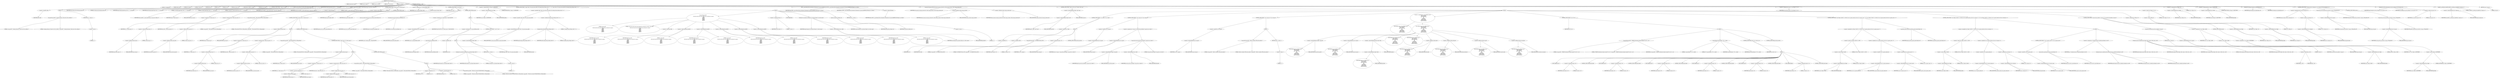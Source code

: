digraph hostapd_notif_assoc {  
"1000111" [label = "(METHOD,hostapd_notif_assoc)" ]
"1000112" [label = "(PARAM,hostapd_data *hapd)" ]
"1000113" [label = "(PARAM,const u8 *addr)" ]
"1000114" [label = "(PARAM,const u8 *req_ies)" ]
"1000115" [label = "(PARAM,size_t req_ies_len)" ]
"1000116" [label = "(PARAM,int reassoc)" ]
"1000117" [label = "(BLOCK,,)" ]
"1000118" [label = "(LOCAL,v6: unsigned int)" ]
"1000119" [label = "(LOCAL,reason: u16)" ]
"1000120" [label = "(LOCAL,sta: sta_info *)" ]
"1000121" [label = "(LOCAL,ie: const u8 *)" ]
"1000122" [label = "(LOCAL,ielen: int)" ]
"1000123" [label = "(LOCAL,p: u8 *)" ]
"1000124" [label = "(LOCAL,res: int)" ]
"1000125" [label = "(LOCAL,new_assoc: int)" ]
"1000126" [label = "(LOCAL,elems: ieee802_11_elems)" ]
"1000127" [label = "(LOCAL,buf: u8 [ 1064 ])" ]
"1000128" [label = "(CONTROL_STRUCTURE,if ( !addr ),if ( !addr ))" ]
"1000129" [label = "(<operator>.logicalNot,!addr)" ]
"1000130" [label = "(IDENTIFIER,addr,!addr)" ]
"1000131" [label = "(BLOCK,,)" ]
"1000132" [label = "(wpa_printf,wpa_printf(2, \"hostapd_notif_assoc: Skip event with no address\"))" ]
"1000133" [label = "(LITERAL,2,wpa_printf(2, \"hostapd_notif_assoc: Skip event with no address\"))" ]
"1000134" [label = "(LITERAL,\"hostapd_notif_assoc: Skip event with no address\",wpa_printf(2, \"hostapd_notif_assoc: Skip event with no address\"))" ]
"1000135" [label = "(RETURN,return -1;,return -1;)" ]
"1000136" [label = "(<operator>.minus,-1)" ]
"1000137" [label = "(LITERAL,1,-1)" ]
"1000138" [label = "(random_add_randomness,random_add_randomness(addr, 6u))" ]
"1000139" [label = "(IDENTIFIER,addr,random_add_randomness(addr, 6u))" ]
"1000140" [label = "(LITERAL,6u,random_add_randomness(addr, 6u))" ]
"1000141" [label = "(hostapd_logger,hostapd_logger(hapd, addr, 1u, 2, \"associated\"))" ]
"1000142" [label = "(IDENTIFIER,hapd,hostapd_logger(hapd, addr, 1u, 2, \"associated\"))" ]
"1000143" [label = "(IDENTIFIER,addr,hostapd_logger(hapd, addr, 1u, 2, \"associated\"))" ]
"1000144" [label = "(LITERAL,1u,hostapd_logger(hapd, addr, 1u, 2, \"associated\"))" ]
"1000145" [label = "(LITERAL,2,hostapd_logger(hapd, addr, 1u, 2, \"associated\"))" ]
"1000146" [label = "(LITERAL,\"associated\",hostapd_logger(hapd, addr, 1u, 2, \"associated\"))" ]
"1000147" [label = "(ieee802_11_parse_elems,ieee802_11_parse_elems(req_ies, req_ies_len, &elems, 0))" ]
"1000148" [label = "(IDENTIFIER,req_ies,ieee802_11_parse_elems(req_ies, req_ies_len, &elems, 0))" ]
"1000149" [label = "(IDENTIFIER,req_ies_len,ieee802_11_parse_elems(req_ies, req_ies_len, &elems, 0))" ]
"1000150" [label = "(<operator>.addressOf,&elems)" ]
"1000151" [label = "(IDENTIFIER,elems,ieee802_11_parse_elems(req_ies, req_ies_len, &elems, 0))" ]
"1000152" [label = "(LITERAL,0,ieee802_11_parse_elems(req_ies, req_ies_len, &elems, 0))" ]
"1000153" [label = "(CONTROL_STRUCTURE,if ( elems.wps_ie ),if ( elems.wps_ie ))" ]
"1000154" [label = "(<operator>.fieldAccess,elems.wps_ie)" ]
"1000155" [label = "(IDENTIFIER,elems,if ( elems.wps_ie ))" ]
"1000156" [label = "(FIELD_IDENTIFIER,wps_ie,wps_ie)" ]
"1000157" [label = "(BLOCK,,)" ]
"1000158" [label = "(<operator>.assignment,ie = elems.wps_ie - 2)" ]
"1000159" [label = "(IDENTIFIER,ie,ie = elems.wps_ie - 2)" ]
"1000160" [label = "(<operator>.subtraction,elems.wps_ie - 2)" ]
"1000161" [label = "(<operator>.fieldAccess,elems.wps_ie)" ]
"1000162" [label = "(IDENTIFIER,elems,elems.wps_ie - 2)" ]
"1000163" [label = "(FIELD_IDENTIFIER,wps_ie,wps_ie)" ]
"1000164" [label = "(LITERAL,2,elems.wps_ie - 2)" ]
"1000165" [label = "(<operator>.assignment,ielen = elems.wps_ie_len + 2)" ]
"1000166" [label = "(IDENTIFIER,ielen,ielen = elems.wps_ie_len + 2)" ]
"1000167" [label = "(<operator>.addition,elems.wps_ie_len + 2)" ]
"1000168" [label = "(<operator>.fieldAccess,elems.wps_ie_len)" ]
"1000169" [label = "(IDENTIFIER,elems,elems.wps_ie_len + 2)" ]
"1000170" [label = "(FIELD_IDENTIFIER,wps_ie_len,wps_ie_len)" ]
"1000171" [label = "(LITERAL,2,elems.wps_ie_len + 2)" ]
"1000172" [label = "(wpa_printf,wpa_printf(2, \"STA included WPS IE in (Re)AssocReq\"))" ]
"1000173" [label = "(LITERAL,2,wpa_printf(2, \"STA included WPS IE in (Re)AssocReq\"))" ]
"1000174" [label = "(LITERAL,\"STA included WPS IE in (Re)AssocReq\",wpa_printf(2, \"STA included WPS IE in (Re)AssocReq\"))" ]
"1000175" [label = "(CONTROL_STRUCTURE,else,else)" ]
"1000176" [label = "(CONTROL_STRUCTURE,if ( elems.rsn_ie ),if ( elems.rsn_ie ))" ]
"1000177" [label = "(<operator>.fieldAccess,elems.rsn_ie)" ]
"1000178" [label = "(IDENTIFIER,elems,if ( elems.rsn_ie ))" ]
"1000179" [label = "(FIELD_IDENTIFIER,rsn_ie,rsn_ie)" ]
"1000180" [label = "(BLOCK,,)" ]
"1000181" [label = "(<operator>.assignment,ie = elems.rsn_ie - 2)" ]
"1000182" [label = "(IDENTIFIER,ie,ie = elems.rsn_ie - 2)" ]
"1000183" [label = "(<operator>.subtraction,elems.rsn_ie - 2)" ]
"1000184" [label = "(<operator>.fieldAccess,elems.rsn_ie)" ]
"1000185" [label = "(IDENTIFIER,elems,elems.rsn_ie - 2)" ]
"1000186" [label = "(FIELD_IDENTIFIER,rsn_ie,rsn_ie)" ]
"1000187" [label = "(LITERAL,2,elems.rsn_ie - 2)" ]
"1000188" [label = "(<operator>.assignment,ielen = elems.rsn_ie_len + 2)" ]
"1000189" [label = "(IDENTIFIER,ielen,ielen = elems.rsn_ie_len + 2)" ]
"1000190" [label = "(<operator>.addition,elems.rsn_ie_len + 2)" ]
"1000191" [label = "(<operator>.fieldAccess,elems.rsn_ie_len)" ]
"1000192" [label = "(IDENTIFIER,elems,elems.rsn_ie_len + 2)" ]
"1000193" [label = "(FIELD_IDENTIFIER,rsn_ie_len,rsn_ie_len)" ]
"1000194" [label = "(LITERAL,2,elems.rsn_ie_len + 2)" ]
"1000195" [label = "(wpa_printf,wpa_printf(2, \"STA included RSN IE in (Re)AssocReq\"))" ]
"1000196" [label = "(LITERAL,2,wpa_printf(2, \"STA included RSN IE in (Re)AssocReq\"))" ]
"1000197" [label = "(LITERAL,\"STA included RSN IE in (Re)AssocReq\",wpa_printf(2, \"STA included RSN IE in (Re)AssocReq\"))" ]
"1000198" [label = "(CONTROL_STRUCTURE,else,else)" ]
"1000199" [label = "(CONTROL_STRUCTURE,if ( elems.wpa_ie ),if ( elems.wpa_ie ))" ]
"1000200" [label = "(<operator>.fieldAccess,elems.wpa_ie)" ]
"1000201" [label = "(IDENTIFIER,elems,if ( elems.wpa_ie ))" ]
"1000202" [label = "(FIELD_IDENTIFIER,wpa_ie,wpa_ie)" ]
"1000203" [label = "(BLOCK,,)" ]
"1000204" [label = "(<operator>.assignment,ie = elems.wpa_ie - 2)" ]
"1000205" [label = "(IDENTIFIER,ie,ie = elems.wpa_ie - 2)" ]
"1000206" [label = "(<operator>.subtraction,elems.wpa_ie - 2)" ]
"1000207" [label = "(<operator>.fieldAccess,elems.wpa_ie)" ]
"1000208" [label = "(IDENTIFIER,elems,elems.wpa_ie - 2)" ]
"1000209" [label = "(FIELD_IDENTIFIER,wpa_ie,wpa_ie)" ]
"1000210" [label = "(LITERAL,2,elems.wpa_ie - 2)" ]
"1000211" [label = "(<operator>.assignment,ielen = elems.wpa_ie_len + 2)" ]
"1000212" [label = "(IDENTIFIER,ielen,ielen = elems.wpa_ie_len + 2)" ]
"1000213" [label = "(<operator>.addition,elems.wpa_ie_len + 2)" ]
"1000214" [label = "(<operator>.fieldAccess,elems.wpa_ie_len)" ]
"1000215" [label = "(IDENTIFIER,elems,elems.wpa_ie_len + 2)" ]
"1000216" [label = "(FIELD_IDENTIFIER,wpa_ie_len,wpa_ie_len)" ]
"1000217" [label = "(LITERAL,2,elems.wpa_ie_len + 2)" ]
"1000218" [label = "(wpa_printf,wpa_printf(2, \"STA included WPA IE in (Re)AssocReq\"))" ]
"1000219" [label = "(LITERAL,2,wpa_printf(2, \"STA included WPA IE in (Re)AssocReq\"))" ]
"1000220" [label = "(LITERAL,\"STA included WPA IE in (Re)AssocReq\",wpa_printf(2, \"STA included WPA IE in (Re)AssocReq\"))" ]
"1000221" [label = "(CONTROL_STRUCTURE,else,else)" ]
"1000222" [label = "(BLOCK,,)" ]
"1000223" [label = "(<operator>.assignment,ie = 0)" ]
"1000224" [label = "(IDENTIFIER,ie,ie = 0)" ]
"1000225" [label = "(LITERAL,0,ie = 0)" ]
"1000226" [label = "(<operator>.assignment,ielen = 0)" ]
"1000227" [label = "(IDENTIFIER,ielen,ielen = 0)" ]
"1000228" [label = "(LITERAL,0,ielen = 0)" ]
"1000229" [label = "(wpa_printf,wpa_printf(2, \"STA did not include WPS/RSN/WPA IE in (Re)AssocReq\"))" ]
"1000230" [label = "(LITERAL,2,wpa_printf(2, \"STA did not include WPS/RSN/WPA IE in (Re)AssocReq\"))" ]
"1000231" [label = "(LITERAL,\"STA did not include WPS/RSN/WPA IE in (Re)AssocReq\",wpa_printf(2, \"STA did not include WPS/RSN/WPA IE in (Re)AssocReq\"))" ]
"1000232" [label = "(<operator>.assignment,sta = ap_get_sta(hapd, addr))" ]
"1000233" [label = "(IDENTIFIER,sta,sta = ap_get_sta(hapd, addr))" ]
"1000234" [label = "(ap_get_sta,ap_get_sta(hapd, addr))" ]
"1000235" [label = "(IDENTIFIER,hapd,ap_get_sta(hapd, addr))" ]
"1000236" [label = "(IDENTIFIER,addr,ap_get_sta(hapd, addr))" ]
"1000237" [label = "(CONTROL_STRUCTURE,if ( sta ),if ( sta ))" ]
"1000238" [label = "(IDENTIFIER,sta,if ( sta ))" ]
"1000239" [label = "(BLOCK,,)" ]
"1000240" [label = "(ap_sta_no_session_timeout,ap_sta_no_session_timeout(hapd, sta))" ]
"1000241" [label = "(IDENTIFIER,hapd,ap_sta_no_session_timeout(hapd, sta))" ]
"1000242" [label = "(IDENTIFIER,sta,ap_sta_no_session_timeout(hapd, sta))" ]
"1000243" [label = "(accounting_sta_stop,accounting_sta_stop(hapd, sta))" ]
"1000244" [label = "(IDENTIFIER,hapd,accounting_sta_stop(hapd, sta))" ]
"1000245" [label = "(IDENTIFIER,sta,accounting_sta_stop(hapd, sta))" ]
"1000246" [label = "(<operator>.assignment,sta->timeout_next = STA_NULLFUNC)" ]
"1000247" [label = "(<operator>.indirectFieldAccess,sta->timeout_next)" ]
"1000248" [label = "(IDENTIFIER,sta,sta->timeout_next = STA_NULLFUNC)" ]
"1000249" [label = "(FIELD_IDENTIFIER,timeout_next,timeout_next)" ]
"1000250" [label = "(IDENTIFIER,STA_NULLFUNC,sta->timeout_next = STA_NULLFUNC)" ]
"1000251" [label = "(CONTROL_STRUCTURE,else,else)" ]
"1000252" [label = "(BLOCK,,)" ]
"1000253" [label = "(<operator>.assignment,sta = ap_sta_add(hapd, addr))" ]
"1000254" [label = "(IDENTIFIER,sta,sta = ap_sta_add(hapd, addr))" ]
"1000255" [label = "(ap_sta_add,ap_sta_add(hapd, addr))" ]
"1000256" [label = "(IDENTIFIER,hapd,ap_sta_add(hapd, addr))" ]
"1000257" [label = "(IDENTIFIER,addr,ap_sta_add(hapd, addr))" ]
"1000258" [label = "(CONTROL_STRUCTURE,if ( !sta ),if ( !sta ))" ]
"1000259" [label = "(<operator>.logicalNot,!sta)" ]
"1000260" [label = "(IDENTIFIER,sta,!sta)" ]
"1000261" [label = "(BLOCK,,)" ]
"1000262" [label = "(hostapd_drv_sta_disassoc,hostapd_drv_sta_disassoc(hapd, addr, 5))" ]
"1000263" [label = "(IDENTIFIER,hapd,hostapd_drv_sta_disassoc(hapd, addr, 5))" ]
"1000264" [label = "(IDENTIFIER,addr,hostapd_drv_sta_disassoc(hapd, addr, 5))" ]
"1000265" [label = "(LITERAL,5,hostapd_drv_sta_disassoc(hapd, addr, 5))" ]
"1000266" [label = "(RETURN,return -1;,return -1;)" ]
"1000267" [label = "(<operator>.minus,-1)" ]
"1000268" [label = "(LITERAL,1,-1)" ]
"1000269" [label = "(<operators>.assignmentAnd,sta->flags &= 0xFFFECFFF)" ]
"1000270" [label = "(<operator>.indirectFieldAccess,sta->flags)" ]
"1000271" [label = "(IDENTIFIER,sta,sta->flags &= 0xFFFECFFF)" ]
"1000272" [label = "(FIELD_IDENTIFIER,flags,flags)" ]
"1000273" [label = "(LITERAL,0xFFFECFFF,sta->flags &= 0xFFFECFFF)" ]
"1000274" [label = "(CONTROL_STRUCTURE,if ( !hapd->iface->drv_max_acl_mac_addrs && hostapd_check_acl(hapd, addr, 0) != 1 ),if ( !hapd->iface->drv_max_acl_mac_addrs && hostapd_check_acl(hapd, addr, 0) != 1 ))" ]
"1000275" [label = "(<operator>.logicalAnd,!hapd->iface->drv_max_acl_mac_addrs && hostapd_check_acl(hapd, addr, 0) != 1)" ]
"1000276" [label = "(<operator>.logicalNot,!hapd->iface->drv_max_acl_mac_addrs)" ]
"1000277" [label = "(<operator>.indirectFieldAccess,hapd->iface->drv_max_acl_mac_addrs)" ]
"1000278" [label = "(<operator>.indirectFieldAccess,hapd->iface)" ]
"1000279" [label = "(IDENTIFIER,hapd,!hapd->iface->drv_max_acl_mac_addrs)" ]
"1000280" [label = "(FIELD_IDENTIFIER,iface,iface)" ]
"1000281" [label = "(FIELD_IDENTIFIER,drv_max_acl_mac_addrs,drv_max_acl_mac_addrs)" ]
"1000282" [label = "(<operator>.notEquals,hostapd_check_acl(hapd, addr, 0) != 1)" ]
"1000283" [label = "(hostapd_check_acl,hostapd_check_acl(hapd, addr, 0))" ]
"1000284" [label = "(IDENTIFIER,hapd,hostapd_check_acl(hapd, addr, 0))" ]
"1000285" [label = "(IDENTIFIER,addr,hostapd_check_acl(hapd, addr, 0))" ]
"1000286" [label = "(LITERAL,0,hostapd_check_acl(hapd, addr, 0))" ]
"1000287" [label = "(LITERAL,1,hostapd_check_acl(hapd, addr, 0) != 1)" ]
"1000288" [label = "(BLOCK,,)" ]
"1000289" [label = "(wpa_printf,wpa_printf(\n      3,\n      \"STA %02x:%02x:%02x:%02x:%02x:%02x not allowed to connect\",\n      *addr,\n      addr[1],\n      addr[2],\n      addr[3],\n      addr[4],\n      addr[5]))" ]
"1000290" [label = "(LITERAL,3,wpa_printf(\n      3,\n      \"STA %02x:%02x:%02x:%02x:%02x:%02x not allowed to connect\",\n      *addr,\n      addr[1],\n      addr[2],\n      addr[3],\n      addr[4],\n      addr[5]))" ]
"1000291" [label = "(LITERAL,\"STA %02x:%02x:%02x:%02x:%02x:%02x not allowed to connect\",wpa_printf(\n      3,\n      \"STA %02x:%02x:%02x:%02x:%02x:%02x not allowed to connect\",\n      *addr,\n      addr[1],\n      addr[2],\n      addr[3],\n      addr[4],\n      addr[5]))" ]
"1000292" [label = "(<operator>.indirection,*addr)" ]
"1000293" [label = "(IDENTIFIER,addr,wpa_printf(\n      3,\n      \"STA %02x:%02x:%02x:%02x:%02x:%02x not allowed to connect\",\n      *addr,\n      addr[1],\n      addr[2],\n      addr[3],\n      addr[4],\n      addr[5]))" ]
"1000294" [label = "(<operator>.indirectIndexAccess,addr[1])" ]
"1000295" [label = "(IDENTIFIER,addr,wpa_printf(\n      3,\n      \"STA %02x:%02x:%02x:%02x:%02x:%02x not allowed to connect\",\n      *addr,\n      addr[1],\n      addr[2],\n      addr[3],\n      addr[4],\n      addr[5]))" ]
"1000296" [label = "(LITERAL,1,wpa_printf(\n      3,\n      \"STA %02x:%02x:%02x:%02x:%02x:%02x not allowed to connect\",\n      *addr,\n      addr[1],\n      addr[2],\n      addr[3],\n      addr[4],\n      addr[5]))" ]
"1000297" [label = "(<operator>.indirectIndexAccess,addr[2])" ]
"1000298" [label = "(IDENTIFIER,addr,wpa_printf(\n      3,\n      \"STA %02x:%02x:%02x:%02x:%02x:%02x not allowed to connect\",\n      *addr,\n      addr[1],\n      addr[2],\n      addr[3],\n      addr[4],\n      addr[5]))" ]
"1000299" [label = "(LITERAL,2,wpa_printf(\n      3,\n      \"STA %02x:%02x:%02x:%02x:%02x:%02x not allowed to connect\",\n      *addr,\n      addr[1],\n      addr[2],\n      addr[3],\n      addr[4],\n      addr[5]))" ]
"1000300" [label = "(<operator>.indirectIndexAccess,addr[3])" ]
"1000301" [label = "(IDENTIFIER,addr,wpa_printf(\n      3,\n      \"STA %02x:%02x:%02x:%02x:%02x:%02x not allowed to connect\",\n      *addr,\n      addr[1],\n      addr[2],\n      addr[3],\n      addr[4],\n      addr[5]))" ]
"1000302" [label = "(LITERAL,3,wpa_printf(\n      3,\n      \"STA %02x:%02x:%02x:%02x:%02x:%02x not allowed to connect\",\n      *addr,\n      addr[1],\n      addr[2],\n      addr[3],\n      addr[4],\n      addr[5]))" ]
"1000303" [label = "(<operator>.indirectIndexAccess,addr[4])" ]
"1000304" [label = "(IDENTIFIER,addr,wpa_printf(\n      3,\n      \"STA %02x:%02x:%02x:%02x:%02x:%02x not allowed to connect\",\n      *addr,\n      addr[1],\n      addr[2],\n      addr[3],\n      addr[4],\n      addr[5]))" ]
"1000305" [label = "(LITERAL,4,wpa_printf(\n      3,\n      \"STA %02x:%02x:%02x:%02x:%02x:%02x not allowed to connect\",\n      *addr,\n      addr[1],\n      addr[2],\n      addr[3],\n      addr[4],\n      addr[5]))" ]
"1000306" [label = "(<operator>.indirectIndexAccess,addr[5])" ]
"1000307" [label = "(IDENTIFIER,addr,wpa_printf(\n      3,\n      \"STA %02x:%02x:%02x:%02x:%02x:%02x not allowed to connect\",\n      *addr,\n      addr[1],\n      addr[2],\n      addr[3],\n      addr[4],\n      addr[5]))" ]
"1000308" [label = "(LITERAL,5,wpa_printf(\n      3,\n      \"STA %02x:%02x:%02x:%02x:%02x:%02x not allowed to connect\",\n      *addr,\n      addr[1],\n      addr[2],\n      addr[3],\n      addr[4],\n      addr[5]))" ]
"1000309" [label = "(<operator>.assignment,reason = 1)" ]
"1000310" [label = "(IDENTIFIER,reason,reason = 1)" ]
"1000311" [label = "(LITERAL,1,reason = 1)" ]
"1000312" [label = "(JUMP_TARGET,fail)" ]
"1000313" [label = "(hostapd_drv_sta_disassoc,hostapd_drv_sta_disassoc(hapd, sta->addr, reason))" ]
"1000314" [label = "(IDENTIFIER,hapd,hostapd_drv_sta_disassoc(hapd, sta->addr, reason))" ]
"1000315" [label = "(<operator>.indirectFieldAccess,sta->addr)" ]
"1000316" [label = "(IDENTIFIER,sta,hostapd_drv_sta_disassoc(hapd, sta->addr, reason))" ]
"1000317" [label = "(FIELD_IDENTIFIER,addr,addr)" ]
"1000318" [label = "(IDENTIFIER,reason,hostapd_drv_sta_disassoc(hapd, sta->addr, reason))" ]
"1000319" [label = "(ap_free_sta,ap_free_sta(hapd, sta))" ]
"1000320" [label = "(IDENTIFIER,hapd,ap_free_sta(hapd, sta))" ]
"1000321" [label = "(IDENTIFIER,sta,ap_free_sta(hapd, sta))" ]
"1000322" [label = "(RETURN,return -1;,return -1;)" ]
"1000323" [label = "(<operator>.minus,-1)" ]
"1000324" [label = "(LITERAL,1,-1)" ]
"1000325" [label = "(ZNK11__gnu_debug16_Error_formatter10_Parameter14_M_print_fieldEPKS0_PKc,ZNK11__gnu_debug16_Error_formatter10_Parameter14_M_print_fieldEPKS0_PKc(hapd, sta, &elems))" ]
"1000326" [label = "(IDENTIFIER,hapd,ZNK11__gnu_debug16_Error_formatter10_Parameter14_M_print_fieldEPKS0_PKc(hapd, sta, &elems))" ]
"1000327" [label = "(IDENTIFIER,sta,ZNK11__gnu_debug16_Error_formatter10_Parameter14_M_print_fieldEPKS0_PKc(hapd, sta, &elems))" ]
"1000328" [label = "(<operator>.addressOf,&elems)" ]
"1000329" [label = "(IDENTIFIER,elems,ZNK11__gnu_debug16_Error_formatter10_Parameter14_M_print_fieldEPKS0_PKc(hapd, sta, &elems))" ]
"1000330" [label = "(ap_copy_sta_supp_op_classes,ap_copy_sta_supp_op_classes(sta, elems.supp_op_classes, elems.supp_op_classes_len))" ]
"1000331" [label = "(IDENTIFIER,sta,ap_copy_sta_supp_op_classes(sta, elems.supp_op_classes, elems.supp_op_classes_len))" ]
"1000332" [label = "(<operator>.fieldAccess,elems.supp_op_classes)" ]
"1000333" [label = "(IDENTIFIER,elems,ap_copy_sta_supp_op_classes(sta, elems.supp_op_classes, elems.supp_op_classes_len))" ]
"1000334" [label = "(FIELD_IDENTIFIER,supp_op_classes,supp_op_classes)" ]
"1000335" [label = "(<operator>.fieldAccess,elems.supp_op_classes_len)" ]
"1000336" [label = "(IDENTIFIER,elems,ap_copy_sta_supp_op_classes(sta, elems.supp_op_classes, elems.supp_op_classes_len))" ]
"1000337" [label = "(FIELD_IDENTIFIER,supp_op_classes_len,supp_op_classes_len)" ]
"1000338" [label = "(CONTROL_STRUCTURE,if ( hapd->conf->wpa ),if ( hapd->conf->wpa ))" ]
"1000339" [label = "(<operator>.indirectFieldAccess,hapd->conf->wpa)" ]
"1000340" [label = "(<operator>.indirectFieldAccess,hapd->conf)" ]
"1000341" [label = "(IDENTIFIER,hapd,if ( hapd->conf->wpa ))" ]
"1000342" [label = "(FIELD_IDENTIFIER,conf,conf)" ]
"1000343" [label = "(FIELD_IDENTIFIER,wpa,wpa)" ]
"1000344" [label = "(BLOCK,,)" ]
"1000345" [label = "(CONTROL_STRUCTURE,if ( !ie || !ielen ),if ( !ie || !ielen ))" ]
"1000346" [label = "(<operator>.logicalOr,!ie || !ielen)" ]
"1000347" [label = "(<operator>.logicalNot,!ie)" ]
"1000348" [label = "(IDENTIFIER,ie,!ie)" ]
"1000349" [label = "(<operator>.logicalNot,!ielen)" ]
"1000350" [label = "(IDENTIFIER,ielen,!ielen)" ]
"1000351" [label = "(BLOCK,,)" ]
"1000352" [label = "(wpa_printf,wpa_printf(2, \"No WPA/RSN IE from STA\"))" ]
"1000353" [label = "(LITERAL,2,wpa_printf(2, \"No WPA/RSN IE from STA\"))" ]
"1000354" [label = "(LITERAL,\"No WPA/RSN IE from STA\",wpa_printf(2, \"No WPA/RSN IE from STA\"))" ]
"1000355" [label = "(<operator>.assignment,reason = 13)" ]
"1000356" [label = "(IDENTIFIER,reason,reason = 13)" ]
"1000357" [label = "(LITERAL,13,reason = 13)" ]
"1000358" [label = "(CONTROL_STRUCTURE,goto fail;,goto fail;)" ]
"1000359" [label = "(CONTROL_STRUCTURE,if ( !sta->wpa_sm ),if ( !sta->wpa_sm ))" ]
"1000360" [label = "(<operator>.logicalNot,!sta->wpa_sm)" ]
"1000361" [label = "(<operator>.indirectFieldAccess,sta->wpa_sm)" ]
"1000362" [label = "(IDENTIFIER,sta,!sta->wpa_sm)" ]
"1000363" [label = "(FIELD_IDENTIFIER,wpa_sm,wpa_sm)" ]
"1000364" [label = "(<operator>.assignment,sta->wpa_sm = wpa_auth_sta_init(hapd->wpa_auth, sta->addr, 0))" ]
"1000365" [label = "(<operator>.indirectFieldAccess,sta->wpa_sm)" ]
"1000366" [label = "(IDENTIFIER,sta,sta->wpa_sm = wpa_auth_sta_init(hapd->wpa_auth, sta->addr, 0))" ]
"1000367" [label = "(FIELD_IDENTIFIER,wpa_sm,wpa_sm)" ]
"1000368" [label = "(wpa_auth_sta_init,wpa_auth_sta_init(hapd->wpa_auth, sta->addr, 0))" ]
"1000369" [label = "(<operator>.indirectFieldAccess,hapd->wpa_auth)" ]
"1000370" [label = "(IDENTIFIER,hapd,wpa_auth_sta_init(hapd->wpa_auth, sta->addr, 0))" ]
"1000371" [label = "(FIELD_IDENTIFIER,wpa_auth,wpa_auth)" ]
"1000372" [label = "(<operator>.indirectFieldAccess,sta->addr)" ]
"1000373" [label = "(IDENTIFIER,sta,wpa_auth_sta_init(hapd->wpa_auth, sta->addr, 0))" ]
"1000374" [label = "(FIELD_IDENTIFIER,addr,addr)" ]
"1000375" [label = "(LITERAL,0,wpa_auth_sta_init(hapd->wpa_auth, sta->addr, 0))" ]
"1000376" [label = "(CONTROL_STRUCTURE,if ( !sta->wpa_sm ),if ( !sta->wpa_sm ))" ]
"1000377" [label = "(<operator>.logicalNot,!sta->wpa_sm)" ]
"1000378" [label = "(<operator>.indirectFieldAccess,sta->wpa_sm)" ]
"1000379" [label = "(IDENTIFIER,sta,!sta->wpa_sm)" ]
"1000380" [label = "(FIELD_IDENTIFIER,wpa_sm,wpa_sm)" ]
"1000381" [label = "(BLOCK,,)" ]
"1000382" [label = "(wpa_printf,wpa_printf(5, \"Failed to initialize WPA state machine\"))" ]
"1000383" [label = "(LITERAL,5,wpa_printf(5, \"Failed to initialize WPA state machine\"))" ]
"1000384" [label = "(LITERAL,\"Failed to initialize WPA state machine\",wpa_printf(5, \"Failed to initialize WPA state machine\"))" ]
"1000385" [label = "(RETURN,return -1;,return -1;)" ]
"1000386" [label = "(<operator>.minus,-1)" ]
"1000387" [label = "(LITERAL,1,-1)" ]
"1000388" [label = "(<operator>.assignment,res = wpa_validate_wpa_ie(\n            hapd->wpa_auth,\n            sta->wpa_sm,\n            hapd->iface->freq,\n            ie,\n            ielen,\n            elems.mdie,\n            elems.mdie_len,\n            elems.owe_dh,\n            elems.owe_dh_len))" ]
"1000389" [label = "(IDENTIFIER,res,res = wpa_validate_wpa_ie(\n            hapd->wpa_auth,\n            sta->wpa_sm,\n            hapd->iface->freq,\n            ie,\n            ielen,\n            elems.mdie,\n            elems.mdie_len,\n            elems.owe_dh,\n            elems.owe_dh_len))" ]
"1000390" [label = "(wpa_validate_wpa_ie,wpa_validate_wpa_ie(\n            hapd->wpa_auth,\n            sta->wpa_sm,\n            hapd->iface->freq,\n            ie,\n            ielen,\n            elems.mdie,\n            elems.mdie_len,\n            elems.owe_dh,\n            elems.owe_dh_len))" ]
"1000391" [label = "(<operator>.indirectFieldAccess,hapd->wpa_auth)" ]
"1000392" [label = "(IDENTIFIER,hapd,wpa_validate_wpa_ie(\n            hapd->wpa_auth,\n            sta->wpa_sm,\n            hapd->iface->freq,\n            ie,\n            ielen,\n            elems.mdie,\n            elems.mdie_len,\n            elems.owe_dh,\n            elems.owe_dh_len))" ]
"1000393" [label = "(FIELD_IDENTIFIER,wpa_auth,wpa_auth)" ]
"1000394" [label = "(<operator>.indirectFieldAccess,sta->wpa_sm)" ]
"1000395" [label = "(IDENTIFIER,sta,wpa_validate_wpa_ie(\n            hapd->wpa_auth,\n            sta->wpa_sm,\n            hapd->iface->freq,\n            ie,\n            ielen,\n            elems.mdie,\n            elems.mdie_len,\n            elems.owe_dh,\n            elems.owe_dh_len))" ]
"1000396" [label = "(FIELD_IDENTIFIER,wpa_sm,wpa_sm)" ]
"1000397" [label = "(<operator>.indirectFieldAccess,hapd->iface->freq)" ]
"1000398" [label = "(<operator>.indirectFieldAccess,hapd->iface)" ]
"1000399" [label = "(IDENTIFIER,hapd,wpa_validate_wpa_ie(\n            hapd->wpa_auth,\n            sta->wpa_sm,\n            hapd->iface->freq,\n            ie,\n            ielen,\n            elems.mdie,\n            elems.mdie_len,\n            elems.owe_dh,\n            elems.owe_dh_len))" ]
"1000400" [label = "(FIELD_IDENTIFIER,iface,iface)" ]
"1000401" [label = "(FIELD_IDENTIFIER,freq,freq)" ]
"1000402" [label = "(IDENTIFIER,ie,wpa_validate_wpa_ie(\n            hapd->wpa_auth,\n            sta->wpa_sm,\n            hapd->iface->freq,\n            ie,\n            ielen,\n            elems.mdie,\n            elems.mdie_len,\n            elems.owe_dh,\n            elems.owe_dh_len))" ]
"1000403" [label = "(IDENTIFIER,ielen,wpa_validate_wpa_ie(\n            hapd->wpa_auth,\n            sta->wpa_sm,\n            hapd->iface->freq,\n            ie,\n            ielen,\n            elems.mdie,\n            elems.mdie_len,\n            elems.owe_dh,\n            elems.owe_dh_len))" ]
"1000404" [label = "(<operator>.fieldAccess,elems.mdie)" ]
"1000405" [label = "(IDENTIFIER,elems,wpa_validate_wpa_ie(\n            hapd->wpa_auth,\n            sta->wpa_sm,\n            hapd->iface->freq,\n            ie,\n            ielen,\n            elems.mdie,\n            elems.mdie_len,\n            elems.owe_dh,\n            elems.owe_dh_len))" ]
"1000406" [label = "(FIELD_IDENTIFIER,mdie,mdie)" ]
"1000407" [label = "(<operator>.fieldAccess,elems.mdie_len)" ]
"1000408" [label = "(IDENTIFIER,elems,wpa_validate_wpa_ie(\n            hapd->wpa_auth,\n            sta->wpa_sm,\n            hapd->iface->freq,\n            ie,\n            ielen,\n            elems.mdie,\n            elems.mdie_len,\n            elems.owe_dh,\n            elems.owe_dh_len))" ]
"1000409" [label = "(FIELD_IDENTIFIER,mdie_len,mdie_len)" ]
"1000410" [label = "(<operator>.fieldAccess,elems.owe_dh)" ]
"1000411" [label = "(IDENTIFIER,elems,wpa_validate_wpa_ie(\n            hapd->wpa_auth,\n            sta->wpa_sm,\n            hapd->iface->freq,\n            ie,\n            ielen,\n            elems.mdie,\n            elems.mdie_len,\n            elems.owe_dh,\n            elems.owe_dh_len))" ]
"1000412" [label = "(FIELD_IDENTIFIER,owe_dh,owe_dh)" ]
"1000413" [label = "(<operator>.fieldAccess,elems.owe_dh_len)" ]
"1000414" [label = "(IDENTIFIER,elems,wpa_validate_wpa_ie(\n            hapd->wpa_auth,\n            sta->wpa_sm,\n            hapd->iface->freq,\n            ie,\n            ielen,\n            elems.mdie,\n            elems.mdie_len,\n            elems.owe_dh,\n            elems.owe_dh_len))" ]
"1000415" [label = "(FIELD_IDENTIFIER,owe_dh_len,owe_dh_len)" ]
"1000416" [label = "(CONTROL_STRUCTURE,if ( res ),if ( res ))" ]
"1000417" [label = "(IDENTIFIER,res,if ( res ))" ]
"1000418" [label = "(BLOCK,,)" ]
"1000419" [label = "(wpa_printf,wpa_printf(2, \"WPA/RSN information element rejected? (res %u)\", res))" ]
"1000420" [label = "(LITERAL,2,wpa_printf(2, \"WPA/RSN information element rejected? (res %u)\", res))" ]
"1000421" [label = "(LITERAL,\"WPA/RSN information element rejected? (res %u)\",wpa_printf(2, \"WPA/RSN information element rejected? (res %u)\", res))" ]
"1000422" [label = "(IDENTIFIER,res,wpa_printf(2, \"WPA/RSN information element rejected? (res %u)\", res))" ]
"1000423" [label = "(wpa_hexdump,wpa_hexdump(2, \"IE\", ie, ielen))" ]
"1000424" [label = "(LITERAL,2,wpa_hexdump(2, \"IE\", ie, ielen))" ]
"1000425" [label = "(LITERAL,\"IE\",wpa_hexdump(2, \"IE\", ie, ielen))" ]
"1000426" [label = "(IDENTIFIER,ie,wpa_hexdump(2, \"IE\", ie, ielen))" ]
"1000427" [label = "(IDENTIFIER,ielen,wpa_hexdump(2, \"IE\", ie, ielen))" ]
"1000428" [label = "(CONTROL_STRUCTURE,switch ( res ),switch ( res ))" ]
"1000429" [label = "(IDENTIFIER,res,switch ( res ))" ]
"1000430" [label = "(BLOCK,,)" ]
"1000431" [label = "(JUMP_TARGET,case 2)" ]
"1000432" [label = "(<operator>.assignment,reason = 18)" ]
"1000433" [label = "(IDENTIFIER,reason,reason = 18)" ]
"1000434" [label = "(LITERAL,18,reason = 18)" ]
"1000435" [label = "(CONTROL_STRUCTURE,break;,break;)" ]
"1000436" [label = "(JUMP_TARGET,case 3)" ]
"1000437" [label = "(<operator>.assignment,reason = 19)" ]
"1000438" [label = "(IDENTIFIER,reason,reason = 19)" ]
"1000439" [label = "(LITERAL,19,reason = 19)" ]
"1000440" [label = "(CONTROL_STRUCTURE,break;,break;)" ]
"1000441" [label = "(JUMP_TARGET,case 4)" ]
"1000442" [label = "(<operator>.assignment,reason = 20)" ]
"1000443" [label = "(IDENTIFIER,reason,reason = 20)" ]
"1000444" [label = "(LITERAL,20,reason = 20)" ]
"1000445" [label = "(CONTROL_STRUCTURE,break;,break;)" ]
"1000446" [label = "(JUMP_TARGET,case 7)" ]
"1000447" [label = "(<operator>.assignment,reason = 13)" ]
"1000448" [label = "(IDENTIFIER,reason,reason = 13)" ]
"1000449" [label = "(LITERAL,13,reason = 13)" ]
"1000450" [label = "(CONTROL_STRUCTURE,break;,break;)" ]
"1000451" [label = "(JUMP_TARGET,case 8)" ]
"1000452" [label = "(<operator>.assignment,reason = 24)" ]
"1000453" [label = "(IDENTIFIER,reason,reason = 24)" ]
"1000454" [label = "(LITERAL,24,reason = 24)" ]
"1000455" [label = "(CONTROL_STRUCTURE,break;,break;)" ]
"1000456" [label = "(JUMP_TARGET,default)" ]
"1000457" [label = "(<operator>.assignment,reason = 13)" ]
"1000458" [label = "(IDENTIFIER,reason,reason = 13)" ]
"1000459" [label = "(LITERAL,13,reason = 13)" ]
"1000460" [label = "(CONTROL_STRUCTURE,break;,break;)" ]
"1000461" [label = "(CONTROL_STRUCTURE,goto fail;,goto fail;)" ]
"1000462" [label = "(CONTROL_STRUCTURE,if ( (sta->flags & 0x402) == 1026 && !sta->sa_query_timed_out && sta->sa_query_count > 0 ),if ( (sta->flags & 0x402) == 1026 && !sta->sa_query_timed_out && sta->sa_query_count > 0 ))" ]
"1000463" [label = "(<operator>.logicalAnd,(sta->flags & 0x402) == 1026 && !sta->sa_query_timed_out && sta->sa_query_count > 0)" ]
"1000464" [label = "(<operator>.equals,(sta->flags & 0x402) == 1026)" ]
"1000465" [label = "(<operator>.and,sta->flags & 0x402)" ]
"1000466" [label = "(<operator>.indirectFieldAccess,sta->flags)" ]
"1000467" [label = "(IDENTIFIER,sta,sta->flags & 0x402)" ]
"1000468" [label = "(FIELD_IDENTIFIER,flags,flags)" ]
"1000469" [label = "(LITERAL,0x402,sta->flags & 0x402)" ]
"1000470" [label = "(LITERAL,1026,(sta->flags & 0x402) == 1026)" ]
"1000471" [label = "(<operator>.logicalAnd,!sta->sa_query_timed_out && sta->sa_query_count > 0)" ]
"1000472" [label = "(<operator>.logicalNot,!sta->sa_query_timed_out)" ]
"1000473" [label = "(<operator>.indirectFieldAccess,sta->sa_query_timed_out)" ]
"1000474" [label = "(IDENTIFIER,sta,!sta->sa_query_timed_out)" ]
"1000475" [label = "(FIELD_IDENTIFIER,sa_query_timed_out,sa_query_timed_out)" ]
"1000476" [label = "(<operator>.greaterThan,sta->sa_query_count > 0)" ]
"1000477" [label = "(<operator>.indirectFieldAccess,sta->sa_query_count)" ]
"1000478" [label = "(IDENTIFIER,sta,sta->sa_query_count > 0)" ]
"1000479" [label = "(FIELD_IDENTIFIER,sa_query_count,sa_query_count)" ]
"1000480" [label = "(LITERAL,0,sta->sa_query_count > 0)" ]
"1000481" [label = "(ap_check_sa_query_timeout,ap_check_sa_query_timeout(hapd, sta))" ]
"1000482" [label = "(IDENTIFIER,hapd,ap_check_sa_query_timeout(hapd, sta))" ]
"1000483" [label = "(IDENTIFIER,sta,ap_check_sa_query_timeout(hapd, sta))" ]
"1000484" [label = "(CONTROL_STRUCTURE,if ( (sta->flags & 0x402) == 1026 && !sta->sa_query_timed_out && sta->auth_alg != 2 ),if ( (sta->flags & 0x402) == 1026 && !sta->sa_query_timed_out && sta->auth_alg != 2 ))" ]
"1000485" [label = "(<operator>.logicalAnd,(sta->flags & 0x402) == 1026 && !sta->sa_query_timed_out && sta->auth_alg != 2)" ]
"1000486" [label = "(<operator>.equals,(sta->flags & 0x402) == 1026)" ]
"1000487" [label = "(<operator>.and,sta->flags & 0x402)" ]
"1000488" [label = "(<operator>.indirectFieldAccess,sta->flags)" ]
"1000489" [label = "(IDENTIFIER,sta,sta->flags & 0x402)" ]
"1000490" [label = "(FIELD_IDENTIFIER,flags,flags)" ]
"1000491" [label = "(LITERAL,0x402,sta->flags & 0x402)" ]
"1000492" [label = "(LITERAL,1026,(sta->flags & 0x402) == 1026)" ]
"1000493" [label = "(<operator>.logicalAnd,!sta->sa_query_timed_out && sta->auth_alg != 2)" ]
"1000494" [label = "(<operator>.logicalNot,!sta->sa_query_timed_out)" ]
"1000495" [label = "(<operator>.indirectFieldAccess,sta->sa_query_timed_out)" ]
"1000496" [label = "(IDENTIFIER,sta,!sta->sa_query_timed_out)" ]
"1000497" [label = "(FIELD_IDENTIFIER,sa_query_timed_out,sa_query_timed_out)" ]
"1000498" [label = "(<operator>.notEquals,sta->auth_alg != 2)" ]
"1000499" [label = "(<operator>.indirectFieldAccess,sta->auth_alg)" ]
"1000500" [label = "(IDENTIFIER,sta,sta->auth_alg != 2)" ]
"1000501" [label = "(FIELD_IDENTIFIER,auth_alg,auth_alg)" ]
"1000502" [label = "(LITERAL,2,sta->auth_alg != 2)" ]
"1000503" [label = "(BLOCK,,)" ]
"1000504" [label = "(CONTROL_STRUCTURE,if ( !sta->sa_query_count ),if ( !sta->sa_query_count ))" ]
"1000505" [label = "(<operator>.logicalNot,!sta->sa_query_count)" ]
"1000506" [label = "(<operator>.indirectFieldAccess,sta->sa_query_count)" ]
"1000507" [label = "(IDENTIFIER,sta,!sta->sa_query_count)" ]
"1000508" [label = "(FIELD_IDENTIFIER,sa_query_count,sa_query_count)" ]
"1000509" [label = "(ap_sta_start_sa_query,ap_sta_start_sa_query(hapd, sta))" ]
"1000510" [label = "(IDENTIFIER,hapd,ap_sta_start_sa_query(hapd, sta))" ]
"1000511" [label = "(IDENTIFIER,sta,ap_sta_start_sa_query(hapd, sta))" ]
"1000512" [label = "(<operator>.assignment,p = hostapd_eid_assoc_comeback_time(hapd, sta, buf))" ]
"1000513" [label = "(IDENTIFIER,p,p = hostapd_eid_assoc_comeback_time(hapd, sta, buf))" ]
"1000514" [label = "(hostapd_eid_assoc_comeback_time,hostapd_eid_assoc_comeback_time(hapd, sta, buf))" ]
"1000515" [label = "(IDENTIFIER,hapd,hostapd_eid_assoc_comeback_time(hapd, sta, buf))" ]
"1000516" [label = "(IDENTIFIER,sta,hostapd_eid_assoc_comeback_time(hapd, sta, buf))" ]
"1000517" [label = "(IDENTIFIER,buf,hostapd_eid_assoc_comeback_time(hapd, sta, buf))" ]
"1000518" [label = "(hostapd_sta_assoc,hostapd_sta_assoc(hapd, addr, reassoc, 0x1Eu, buf, p - buf))" ]
"1000519" [label = "(IDENTIFIER,hapd,hostapd_sta_assoc(hapd, addr, reassoc, 0x1Eu, buf, p - buf))" ]
"1000520" [label = "(IDENTIFIER,addr,hostapd_sta_assoc(hapd, addr, reassoc, 0x1Eu, buf, p - buf))" ]
"1000521" [label = "(IDENTIFIER,reassoc,hostapd_sta_assoc(hapd, addr, reassoc, 0x1Eu, buf, p - buf))" ]
"1000522" [label = "(LITERAL,0x1Eu,hostapd_sta_assoc(hapd, addr, reassoc, 0x1Eu, buf, p - buf))" ]
"1000523" [label = "(IDENTIFIER,buf,hostapd_sta_assoc(hapd, addr, reassoc, 0x1Eu, buf, p - buf))" ]
"1000524" [label = "(<operator>.subtraction,p - buf)" ]
"1000525" [label = "(IDENTIFIER,p,p - buf)" ]
"1000526" [label = "(IDENTIFIER,buf,p - buf)" ]
"1000527" [label = "(RETURN,return 0;,return 0;)" ]
"1000528" [label = "(LITERAL,0,return 0;)" ]
"1000529" [label = "(CONTROL_STRUCTURE,if ( wpa_auth_uses_mfp(sta->wpa_sm) ),if ( wpa_auth_uses_mfp(sta->wpa_sm) ))" ]
"1000530" [label = "(wpa_auth_uses_mfp,wpa_auth_uses_mfp(sta->wpa_sm))" ]
"1000531" [label = "(<operator>.indirectFieldAccess,sta->wpa_sm)" ]
"1000532" [label = "(IDENTIFIER,sta,wpa_auth_uses_mfp(sta->wpa_sm))" ]
"1000533" [label = "(FIELD_IDENTIFIER,wpa_sm,wpa_sm)" ]
"1000534" [label = "(<operator>.assignment,v6 = sta->flags | 0x400)" ]
"1000535" [label = "(IDENTIFIER,v6,v6 = sta->flags | 0x400)" ]
"1000536" [label = "(<operator>.or,sta->flags | 0x400)" ]
"1000537" [label = "(<operator>.indirectFieldAccess,sta->flags)" ]
"1000538" [label = "(IDENTIFIER,sta,sta->flags | 0x400)" ]
"1000539" [label = "(FIELD_IDENTIFIER,flags,flags)" ]
"1000540" [label = "(LITERAL,0x400,sta->flags | 0x400)" ]
"1000541" [label = "(CONTROL_STRUCTURE,else,else)" ]
"1000542" [label = "(<operator>.assignment,v6 = sta->flags & 0xFFFFFBFF)" ]
"1000543" [label = "(IDENTIFIER,v6,v6 = sta->flags & 0xFFFFFBFF)" ]
"1000544" [label = "(<operator>.and,sta->flags & 0xFFFFFBFF)" ]
"1000545" [label = "(<operator>.indirectFieldAccess,sta->flags)" ]
"1000546" [label = "(IDENTIFIER,sta,sta->flags & 0xFFFFFBFF)" ]
"1000547" [label = "(FIELD_IDENTIFIER,flags,flags)" ]
"1000548" [label = "(LITERAL,0xFFFFFBFF,sta->flags & 0xFFFFFBFF)" ]
"1000549" [label = "(<operator>.assignment,sta->flags = v6)" ]
"1000550" [label = "(<operator>.indirectFieldAccess,sta->flags)" ]
"1000551" [label = "(IDENTIFIER,sta,sta->flags = v6)" ]
"1000552" [label = "(FIELD_IDENTIFIER,flags,flags)" ]
"1000553" [label = "(IDENTIFIER,v6,sta->flags = v6)" ]
"1000554" [label = "(<operator>.assignment,new_assoc = (sta->flags & 2) == 0)" ]
"1000555" [label = "(IDENTIFIER,new_assoc,new_assoc = (sta->flags & 2) == 0)" ]
"1000556" [label = "(<operator>.equals,(sta->flags & 2) == 0)" ]
"1000557" [label = "(<operator>.and,sta->flags & 2)" ]
"1000558" [label = "(<operator>.indirectFieldAccess,sta->flags)" ]
"1000559" [label = "(IDENTIFIER,sta,sta->flags & 2)" ]
"1000560" [label = "(FIELD_IDENTIFIER,flags,flags)" ]
"1000561" [label = "(LITERAL,2,sta->flags & 2)" ]
"1000562" [label = "(LITERAL,0,(sta->flags & 2) == 0)" ]
"1000563" [label = "(<operators>.assignmentOr,sta->flags |= 3u)" ]
"1000564" [label = "(<operator>.indirectFieldAccess,sta->flags)" ]
"1000565" [label = "(IDENTIFIER,sta,sta->flags |= 3u)" ]
"1000566" [label = "(FIELD_IDENTIFIER,flags,flags)" ]
"1000567" [label = "(LITERAL,3u,sta->flags |= 3u)" ]
"1000568" [label = "(<operators>.assignmentAnd,sta->flags &= 0xFFF7FFFF)" ]
"1000569" [label = "(<operator>.indirectFieldAccess,sta->flags)" ]
"1000570" [label = "(IDENTIFIER,sta,sta->flags &= 0xFFF7FFFF)" ]
"1000571" [label = "(FIELD_IDENTIFIER,flags,flags)" ]
"1000572" [label = "(LITERAL,0xFFF7FFFF,sta->flags &= 0xFFF7FFFF)" ]
"1000573" [label = "(hostapd_set_sta_flags,hostapd_set_sta_flags(hapd, sta))" ]
"1000574" [label = "(IDENTIFIER,hapd,hostapd_set_sta_flags(hapd, sta))" ]
"1000575" [label = "(IDENTIFIER,sta,hostapd_set_sta_flags(hapd, sta))" ]
"1000576" [label = "(CONTROL_STRUCTURE,if ( reassoc && sta->auth_alg == 2 ),if ( reassoc && sta->auth_alg == 2 ))" ]
"1000577" [label = "(<operator>.logicalAnd,reassoc && sta->auth_alg == 2)" ]
"1000578" [label = "(IDENTIFIER,reassoc,reassoc && sta->auth_alg == 2)" ]
"1000579" [label = "(<operator>.equals,sta->auth_alg == 2)" ]
"1000580" [label = "(<operator>.indirectFieldAccess,sta->auth_alg)" ]
"1000581" [label = "(IDENTIFIER,sta,sta->auth_alg == 2)" ]
"1000582" [label = "(FIELD_IDENTIFIER,auth_alg,auth_alg)" ]
"1000583" [label = "(LITERAL,2,sta->auth_alg == 2)" ]
"1000584" [label = "(wpa_auth_sm_event,wpa_auth_sm_event(sta->wpa_sm, WPA_ASSOC_FT))" ]
"1000585" [label = "(<operator>.indirectFieldAccess,sta->wpa_sm)" ]
"1000586" [label = "(IDENTIFIER,sta,wpa_auth_sm_event(sta->wpa_sm, WPA_ASSOC_FT))" ]
"1000587" [label = "(FIELD_IDENTIFIER,wpa_sm,wpa_sm)" ]
"1000588" [label = "(IDENTIFIER,WPA_ASSOC_FT,wpa_auth_sm_event(sta->wpa_sm, WPA_ASSOC_FT))" ]
"1000589" [label = "(CONTROL_STRUCTURE,else,else)" ]
"1000590" [label = "(wpa_auth_sm_event,wpa_auth_sm_event(sta->wpa_sm, WPA_ASSOC))" ]
"1000591" [label = "(<operator>.indirectFieldAccess,sta->wpa_sm)" ]
"1000592" [label = "(IDENTIFIER,sta,wpa_auth_sm_event(sta->wpa_sm, WPA_ASSOC))" ]
"1000593" [label = "(FIELD_IDENTIFIER,wpa_sm,wpa_sm)" ]
"1000594" [label = "(IDENTIFIER,WPA_ASSOC,wpa_auth_sm_event(sta->wpa_sm, WPA_ASSOC))" ]
"1000595" [label = "(hostapd_new_assoc_sta,hostapd_new_assoc_sta(hapd, sta, new_assoc == 0))" ]
"1000596" [label = "(IDENTIFIER,hapd,hostapd_new_assoc_sta(hapd, sta, new_assoc == 0))" ]
"1000597" [label = "(IDENTIFIER,sta,hostapd_new_assoc_sta(hapd, sta, new_assoc == 0))" ]
"1000598" [label = "(<operator>.equals,new_assoc == 0)" ]
"1000599" [label = "(IDENTIFIER,new_assoc,new_assoc == 0)" ]
"1000600" [label = "(LITERAL,0,new_assoc == 0)" ]
"1000601" [label = "(ieee802_1x_notify_port_enabled,ieee802_1x_notify_port_enabled(sta->eapol_sm, 1))" ]
"1000602" [label = "(<operator>.indirectFieldAccess,sta->eapol_sm)" ]
"1000603" [label = "(IDENTIFIER,sta,ieee802_1x_notify_port_enabled(sta->eapol_sm, 1))" ]
"1000604" [label = "(FIELD_IDENTIFIER,eapol_sm,eapol_sm)" ]
"1000605" [label = "(LITERAL,1,ieee802_1x_notify_port_enabled(sta->eapol_sm, 1))" ]
"1000606" [label = "(RETURN,return 0;,return 0;)" ]
"1000607" [label = "(LITERAL,0,return 0;)" ]
"1000608" [label = "(METHOD_RETURN,int __cdecl)" ]
  "1000111" -> "1000112" 
  "1000111" -> "1000113" 
  "1000111" -> "1000114" 
  "1000111" -> "1000115" 
  "1000111" -> "1000116" 
  "1000111" -> "1000117" 
  "1000111" -> "1000608" 
  "1000117" -> "1000118" 
  "1000117" -> "1000119" 
  "1000117" -> "1000120" 
  "1000117" -> "1000121" 
  "1000117" -> "1000122" 
  "1000117" -> "1000123" 
  "1000117" -> "1000124" 
  "1000117" -> "1000125" 
  "1000117" -> "1000126" 
  "1000117" -> "1000127" 
  "1000117" -> "1000128" 
  "1000117" -> "1000138" 
  "1000117" -> "1000141" 
  "1000117" -> "1000147" 
  "1000117" -> "1000153" 
  "1000117" -> "1000232" 
  "1000117" -> "1000237" 
  "1000117" -> "1000269" 
  "1000117" -> "1000274" 
  "1000117" -> "1000325" 
  "1000117" -> "1000330" 
  "1000117" -> "1000338" 
  "1000117" -> "1000554" 
  "1000117" -> "1000563" 
  "1000117" -> "1000568" 
  "1000117" -> "1000573" 
  "1000117" -> "1000576" 
  "1000117" -> "1000595" 
  "1000117" -> "1000601" 
  "1000117" -> "1000606" 
  "1000128" -> "1000129" 
  "1000128" -> "1000131" 
  "1000129" -> "1000130" 
  "1000131" -> "1000132" 
  "1000131" -> "1000135" 
  "1000132" -> "1000133" 
  "1000132" -> "1000134" 
  "1000135" -> "1000136" 
  "1000136" -> "1000137" 
  "1000138" -> "1000139" 
  "1000138" -> "1000140" 
  "1000141" -> "1000142" 
  "1000141" -> "1000143" 
  "1000141" -> "1000144" 
  "1000141" -> "1000145" 
  "1000141" -> "1000146" 
  "1000147" -> "1000148" 
  "1000147" -> "1000149" 
  "1000147" -> "1000150" 
  "1000147" -> "1000152" 
  "1000150" -> "1000151" 
  "1000153" -> "1000154" 
  "1000153" -> "1000157" 
  "1000153" -> "1000175" 
  "1000154" -> "1000155" 
  "1000154" -> "1000156" 
  "1000157" -> "1000158" 
  "1000157" -> "1000165" 
  "1000157" -> "1000172" 
  "1000158" -> "1000159" 
  "1000158" -> "1000160" 
  "1000160" -> "1000161" 
  "1000160" -> "1000164" 
  "1000161" -> "1000162" 
  "1000161" -> "1000163" 
  "1000165" -> "1000166" 
  "1000165" -> "1000167" 
  "1000167" -> "1000168" 
  "1000167" -> "1000171" 
  "1000168" -> "1000169" 
  "1000168" -> "1000170" 
  "1000172" -> "1000173" 
  "1000172" -> "1000174" 
  "1000175" -> "1000176" 
  "1000176" -> "1000177" 
  "1000176" -> "1000180" 
  "1000176" -> "1000198" 
  "1000177" -> "1000178" 
  "1000177" -> "1000179" 
  "1000180" -> "1000181" 
  "1000180" -> "1000188" 
  "1000180" -> "1000195" 
  "1000181" -> "1000182" 
  "1000181" -> "1000183" 
  "1000183" -> "1000184" 
  "1000183" -> "1000187" 
  "1000184" -> "1000185" 
  "1000184" -> "1000186" 
  "1000188" -> "1000189" 
  "1000188" -> "1000190" 
  "1000190" -> "1000191" 
  "1000190" -> "1000194" 
  "1000191" -> "1000192" 
  "1000191" -> "1000193" 
  "1000195" -> "1000196" 
  "1000195" -> "1000197" 
  "1000198" -> "1000199" 
  "1000199" -> "1000200" 
  "1000199" -> "1000203" 
  "1000199" -> "1000221" 
  "1000200" -> "1000201" 
  "1000200" -> "1000202" 
  "1000203" -> "1000204" 
  "1000203" -> "1000211" 
  "1000203" -> "1000218" 
  "1000204" -> "1000205" 
  "1000204" -> "1000206" 
  "1000206" -> "1000207" 
  "1000206" -> "1000210" 
  "1000207" -> "1000208" 
  "1000207" -> "1000209" 
  "1000211" -> "1000212" 
  "1000211" -> "1000213" 
  "1000213" -> "1000214" 
  "1000213" -> "1000217" 
  "1000214" -> "1000215" 
  "1000214" -> "1000216" 
  "1000218" -> "1000219" 
  "1000218" -> "1000220" 
  "1000221" -> "1000222" 
  "1000222" -> "1000223" 
  "1000222" -> "1000226" 
  "1000222" -> "1000229" 
  "1000223" -> "1000224" 
  "1000223" -> "1000225" 
  "1000226" -> "1000227" 
  "1000226" -> "1000228" 
  "1000229" -> "1000230" 
  "1000229" -> "1000231" 
  "1000232" -> "1000233" 
  "1000232" -> "1000234" 
  "1000234" -> "1000235" 
  "1000234" -> "1000236" 
  "1000237" -> "1000238" 
  "1000237" -> "1000239" 
  "1000237" -> "1000251" 
  "1000239" -> "1000240" 
  "1000239" -> "1000243" 
  "1000239" -> "1000246" 
  "1000240" -> "1000241" 
  "1000240" -> "1000242" 
  "1000243" -> "1000244" 
  "1000243" -> "1000245" 
  "1000246" -> "1000247" 
  "1000246" -> "1000250" 
  "1000247" -> "1000248" 
  "1000247" -> "1000249" 
  "1000251" -> "1000252" 
  "1000252" -> "1000253" 
  "1000252" -> "1000258" 
  "1000253" -> "1000254" 
  "1000253" -> "1000255" 
  "1000255" -> "1000256" 
  "1000255" -> "1000257" 
  "1000258" -> "1000259" 
  "1000258" -> "1000261" 
  "1000259" -> "1000260" 
  "1000261" -> "1000262" 
  "1000261" -> "1000266" 
  "1000262" -> "1000263" 
  "1000262" -> "1000264" 
  "1000262" -> "1000265" 
  "1000266" -> "1000267" 
  "1000267" -> "1000268" 
  "1000269" -> "1000270" 
  "1000269" -> "1000273" 
  "1000270" -> "1000271" 
  "1000270" -> "1000272" 
  "1000274" -> "1000275" 
  "1000274" -> "1000288" 
  "1000275" -> "1000276" 
  "1000275" -> "1000282" 
  "1000276" -> "1000277" 
  "1000277" -> "1000278" 
  "1000277" -> "1000281" 
  "1000278" -> "1000279" 
  "1000278" -> "1000280" 
  "1000282" -> "1000283" 
  "1000282" -> "1000287" 
  "1000283" -> "1000284" 
  "1000283" -> "1000285" 
  "1000283" -> "1000286" 
  "1000288" -> "1000289" 
  "1000288" -> "1000309" 
  "1000288" -> "1000312" 
  "1000288" -> "1000313" 
  "1000288" -> "1000319" 
  "1000288" -> "1000322" 
  "1000289" -> "1000290" 
  "1000289" -> "1000291" 
  "1000289" -> "1000292" 
  "1000289" -> "1000294" 
  "1000289" -> "1000297" 
  "1000289" -> "1000300" 
  "1000289" -> "1000303" 
  "1000289" -> "1000306" 
  "1000292" -> "1000293" 
  "1000294" -> "1000295" 
  "1000294" -> "1000296" 
  "1000297" -> "1000298" 
  "1000297" -> "1000299" 
  "1000300" -> "1000301" 
  "1000300" -> "1000302" 
  "1000303" -> "1000304" 
  "1000303" -> "1000305" 
  "1000306" -> "1000307" 
  "1000306" -> "1000308" 
  "1000309" -> "1000310" 
  "1000309" -> "1000311" 
  "1000313" -> "1000314" 
  "1000313" -> "1000315" 
  "1000313" -> "1000318" 
  "1000315" -> "1000316" 
  "1000315" -> "1000317" 
  "1000319" -> "1000320" 
  "1000319" -> "1000321" 
  "1000322" -> "1000323" 
  "1000323" -> "1000324" 
  "1000325" -> "1000326" 
  "1000325" -> "1000327" 
  "1000325" -> "1000328" 
  "1000328" -> "1000329" 
  "1000330" -> "1000331" 
  "1000330" -> "1000332" 
  "1000330" -> "1000335" 
  "1000332" -> "1000333" 
  "1000332" -> "1000334" 
  "1000335" -> "1000336" 
  "1000335" -> "1000337" 
  "1000338" -> "1000339" 
  "1000338" -> "1000344" 
  "1000339" -> "1000340" 
  "1000339" -> "1000343" 
  "1000340" -> "1000341" 
  "1000340" -> "1000342" 
  "1000344" -> "1000345" 
  "1000344" -> "1000359" 
  "1000344" -> "1000376" 
  "1000344" -> "1000388" 
  "1000344" -> "1000416" 
  "1000344" -> "1000462" 
  "1000344" -> "1000484" 
  "1000344" -> "1000529" 
  "1000344" -> "1000549" 
  "1000345" -> "1000346" 
  "1000345" -> "1000351" 
  "1000346" -> "1000347" 
  "1000346" -> "1000349" 
  "1000347" -> "1000348" 
  "1000349" -> "1000350" 
  "1000351" -> "1000352" 
  "1000351" -> "1000355" 
  "1000351" -> "1000358" 
  "1000352" -> "1000353" 
  "1000352" -> "1000354" 
  "1000355" -> "1000356" 
  "1000355" -> "1000357" 
  "1000359" -> "1000360" 
  "1000359" -> "1000364" 
  "1000360" -> "1000361" 
  "1000361" -> "1000362" 
  "1000361" -> "1000363" 
  "1000364" -> "1000365" 
  "1000364" -> "1000368" 
  "1000365" -> "1000366" 
  "1000365" -> "1000367" 
  "1000368" -> "1000369" 
  "1000368" -> "1000372" 
  "1000368" -> "1000375" 
  "1000369" -> "1000370" 
  "1000369" -> "1000371" 
  "1000372" -> "1000373" 
  "1000372" -> "1000374" 
  "1000376" -> "1000377" 
  "1000376" -> "1000381" 
  "1000377" -> "1000378" 
  "1000378" -> "1000379" 
  "1000378" -> "1000380" 
  "1000381" -> "1000382" 
  "1000381" -> "1000385" 
  "1000382" -> "1000383" 
  "1000382" -> "1000384" 
  "1000385" -> "1000386" 
  "1000386" -> "1000387" 
  "1000388" -> "1000389" 
  "1000388" -> "1000390" 
  "1000390" -> "1000391" 
  "1000390" -> "1000394" 
  "1000390" -> "1000397" 
  "1000390" -> "1000402" 
  "1000390" -> "1000403" 
  "1000390" -> "1000404" 
  "1000390" -> "1000407" 
  "1000390" -> "1000410" 
  "1000390" -> "1000413" 
  "1000391" -> "1000392" 
  "1000391" -> "1000393" 
  "1000394" -> "1000395" 
  "1000394" -> "1000396" 
  "1000397" -> "1000398" 
  "1000397" -> "1000401" 
  "1000398" -> "1000399" 
  "1000398" -> "1000400" 
  "1000404" -> "1000405" 
  "1000404" -> "1000406" 
  "1000407" -> "1000408" 
  "1000407" -> "1000409" 
  "1000410" -> "1000411" 
  "1000410" -> "1000412" 
  "1000413" -> "1000414" 
  "1000413" -> "1000415" 
  "1000416" -> "1000417" 
  "1000416" -> "1000418" 
  "1000418" -> "1000419" 
  "1000418" -> "1000423" 
  "1000418" -> "1000428" 
  "1000418" -> "1000461" 
  "1000419" -> "1000420" 
  "1000419" -> "1000421" 
  "1000419" -> "1000422" 
  "1000423" -> "1000424" 
  "1000423" -> "1000425" 
  "1000423" -> "1000426" 
  "1000423" -> "1000427" 
  "1000428" -> "1000429" 
  "1000428" -> "1000430" 
  "1000430" -> "1000431" 
  "1000430" -> "1000432" 
  "1000430" -> "1000435" 
  "1000430" -> "1000436" 
  "1000430" -> "1000437" 
  "1000430" -> "1000440" 
  "1000430" -> "1000441" 
  "1000430" -> "1000442" 
  "1000430" -> "1000445" 
  "1000430" -> "1000446" 
  "1000430" -> "1000447" 
  "1000430" -> "1000450" 
  "1000430" -> "1000451" 
  "1000430" -> "1000452" 
  "1000430" -> "1000455" 
  "1000430" -> "1000456" 
  "1000430" -> "1000457" 
  "1000430" -> "1000460" 
  "1000432" -> "1000433" 
  "1000432" -> "1000434" 
  "1000437" -> "1000438" 
  "1000437" -> "1000439" 
  "1000442" -> "1000443" 
  "1000442" -> "1000444" 
  "1000447" -> "1000448" 
  "1000447" -> "1000449" 
  "1000452" -> "1000453" 
  "1000452" -> "1000454" 
  "1000457" -> "1000458" 
  "1000457" -> "1000459" 
  "1000462" -> "1000463" 
  "1000462" -> "1000481" 
  "1000463" -> "1000464" 
  "1000463" -> "1000471" 
  "1000464" -> "1000465" 
  "1000464" -> "1000470" 
  "1000465" -> "1000466" 
  "1000465" -> "1000469" 
  "1000466" -> "1000467" 
  "1000466" -> "1000468" 
  "1000471" -> "1000472" 
  "1000471" -> "1000476" 
  "1000472" -> "1000473" 
  "1000473" -> "1000474" 
  "1000473" -> "1000475" 
  "1000476" -> "1000477" 
  "1000476" -> "1000480" 
  "1000477" -> "1000478" 
  "1000477" -> "1000479" 
  "1000481" -> "1000482" 
  "1000481" -> "1000483" 
  "1000484" -> "1000485" 
  "1000484" -> "1000503" 
  "1000485" -> "1000486" 
  "1000485" -> "1000493" 
  "1000486" -> "1000487" 
  "1000486" -> "1000492" 
  "1000487" -> "1000488" 
  "1000487" -> "1000491" 
  "1000488" -> "1000489" 
  "1000488" -> "1000490" 
  "1000493" -> "1000494" 
  "1000493" -> "1000498" 
  "1000494" -> "1000495" 
  "1000495" -> "1000496" 
  "1000495" -> "1000497" 
  "1000498" -> "1000499" 
  "1000498" -> "1000502" 
  "1000499" -> "1000500" 
  "1000499" -> "1000501" 
  "1000503" -> "1000504" 
  "1000503" -> "1000512" 
  "1000503" -> "1000518" 
  "1000503" -> "1000527" 
  "1000504" -> "1000505" 
  "1000504" -> "1000509" 
  "1000505" -> "1000506" 
  "1000506" -> "1000507" 
  "1000506" -> "1000508" 
  "1000509" -> "1000510" 
  "1000509" -> "1000511" 
  "1000512" -> "1000513" 
  "1000512" -> "1000514" 
  "1000514" -> "1000515" 
  "1000514" -> "1000516" 
  "1000514" -> "1000517" 
  "1000518" -> "1000519" 
  "1000518" -> "1000520" 
  "1000518" -> "1000521" 
  "1000518" -> "1000522" 
  "1000518" -> "1000523" 
  "1000518" -> "1000524" 
  "1000524" -> "1000525" 
  "1000524" -> "1000526" 
  "1000527" -> "1000528" 
  "1000529" -> "1000530" 
  "1000529" -> "1000534" 
  "1000529" -> "1000541" 
  "1000530" -> "1000531" 
  "1000531" -> "1000532" 
  "1000531" -> "1000533" 
  "1000534" -> "1000535" 
  "1000534" -> "1000536" 
  "1000536" -> "1000537" 
  "1000536" -> "1000540" 
  "1000537" -> "1000538" 
  "1000537" -> "1000539" 
  "1000541" -> "1000542" 
  "1000542" -> "1000543" 
  "1000542" -> "1000544" 
  "1000544" -> "1000545" 
  "1000544" -> "1000548" 
  "1000545" -> "1000546" 
  "1000545" -> "1000547" 
  "1000549" -> "1000550" 
  "1000549" -> "1000553" 
  "1000550" -> "1000551" 
  "1000550" -> "1000552" 
  "1000554" -> "1000555" 
  "1000554" -> "1000556" 
  "1000556" -> "1000557" 
  "1000556" -> "1000562" 
  "1000557" -> "1000558" 
  "1000557" -> "1000561" 
  "1000558" -> "1000559" 
  "1000558" -> "1000560" 
  "1000563" -> "1000564" 
  "1000563" -> "1000567" 
  "1000564" -> "1000565" 
  "1000564" -> "1000566" 
  "1000568" -> "1000569" 
  "1000568" -> "1000572" 
  "1000569" -> "1000570" 
  "1000569" -> "1000571" 
  "1000573" -> "1000574" 
  "1000573" -> "1000575" 
  "1000576" -> "1000577" 
  "1000576" -> "1000584" 
  "1000576" -> "1000589" 
  "1000577" -> "1000578" 
  "1000577" -> "1000579" 
  "1000579" -> "1000580" 
  "1000579" -> "1000583" 
  "1000580" -> "1000581" 
  "1000580" -> "1000582" 
  "1000584" -> "1000585" 
  "1000584" -> "1000588" 
  "1000585" -> "1000586" 
  "1000585" -> "1000587" 
  "1000589" -> "1000590" 
  "1000590" -> "1000591" 
  "1000590" -> "1000594" 
  "1000591" -> "1000592" 
  "1000591" -> "1000593" 
  "1000595" -> "1000596" 
  "1000595" -> "1000597" 
  "1000595" -> "1000598" 
  "1000598" -> "1000599" 
  "1000598" -> "1000600" 
  "1000601" -> "1000602" 
  "1000601" -> "1000605" 
  "1000602" -> "1000603" 
  "1000602" -> "1000604" 
  "1000606" -> "1000607" 
}
